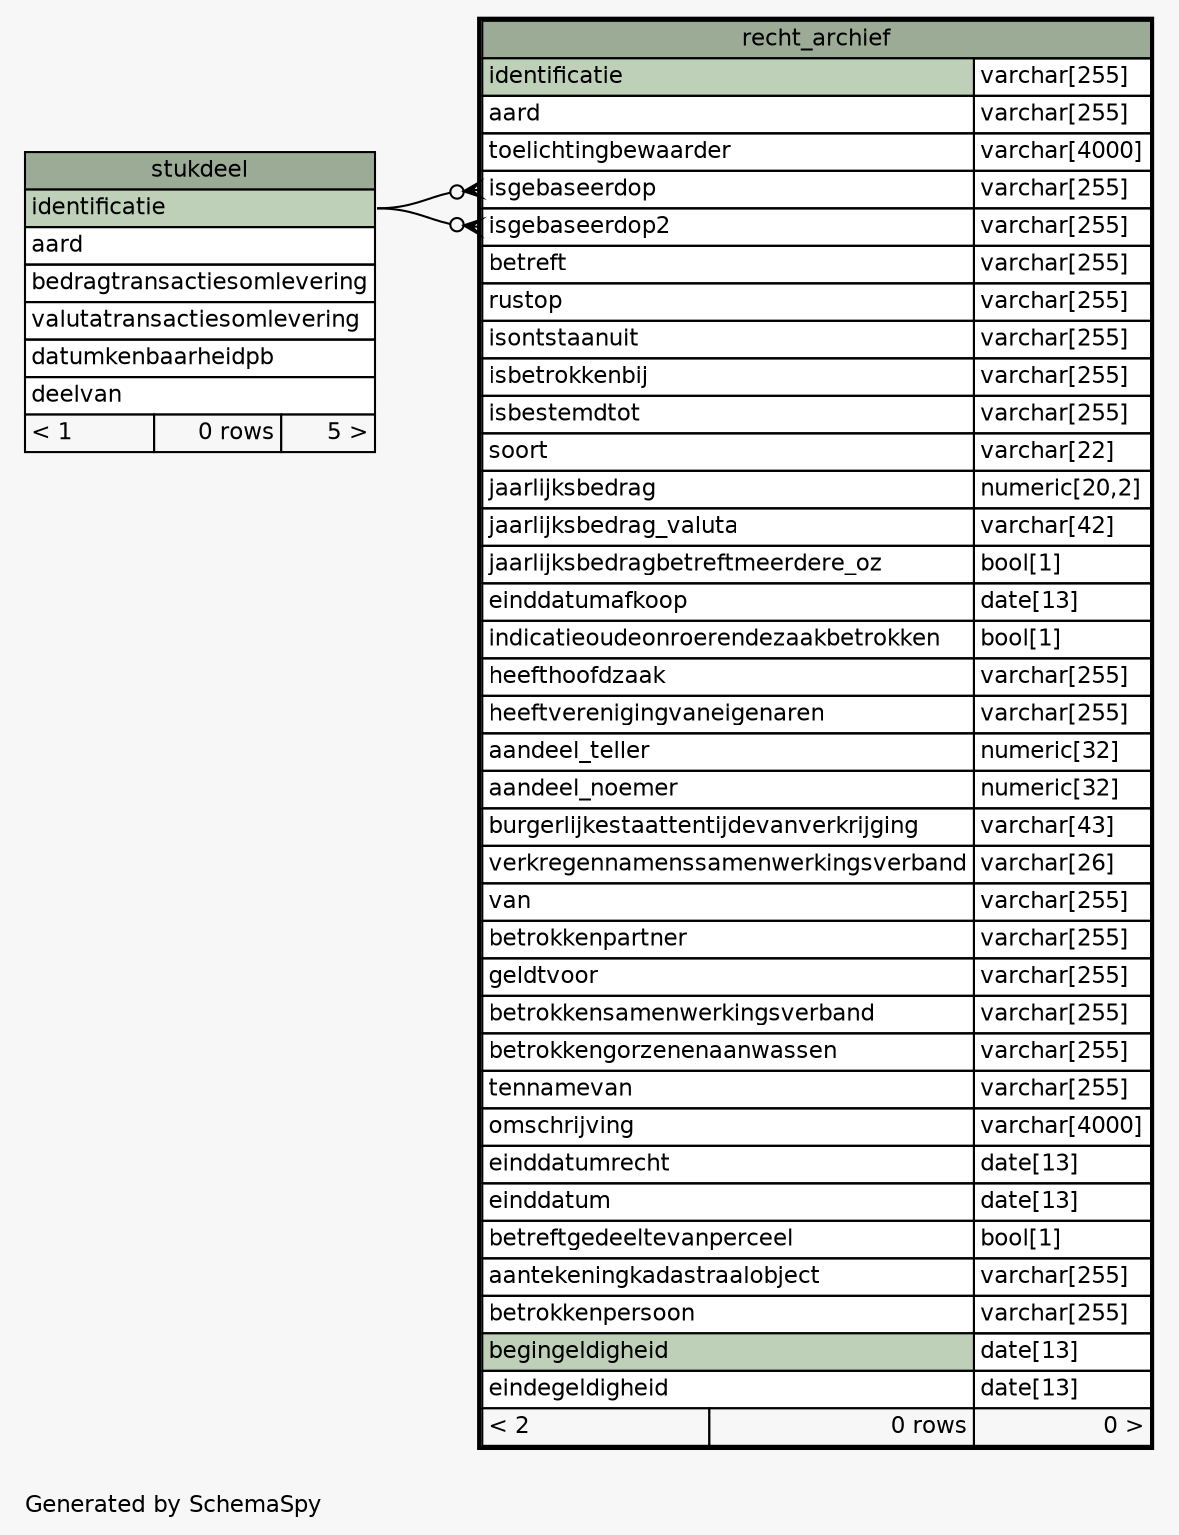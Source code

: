 // dot 2.43.0 on Linux 6.5.0-15-generic
// SchemaSpy rev Unknown
digraph "oneDegreeRelationshipsDiagram" {
  graph [
    rankdir="RL"
    bgcolor="#f7f7f7"
    label="\nGenerated by SchemaSpy"
    labeljust="l"
    nodesep="0.18"
    ranksep="0.46"
    fontname="Helvetica"
    fontsize="11"
  ];
  node [
    fontname="Helvetica"
    fontsize="11"
    shape="plaintext"
  ];
  edge [
    arrowsize="0.8"
  ];
  "recht_archief":"isgebaseerdop":w -> "stukdeel":"identificatie":e [arrowhead=none dir=back arrowtail=crowodot];
  "recht_archief":"isgebaseerdop2":w -> "stukdeel":"identificatie":e [arrowhead=none dir=back arrowtail=crowodot];
  "recht_archief" [
    label=<
    <TABLE BORDER="2" CELLBORDER="1" CELLSPACING="0" BGCOLOR="#ffffff">
      <TR><TD COLSPAN="3" BGCOLOR="#9bab96" ALIGN="CENTER">recht_archief</TD></TR>
      <TR><TD PORT="identificatie" COLSPAN="2" BGCOLOR="#bed1b8" ALIGN="LEFT">identificatie</TD><TD PORT="identificatie.type" ALIGN="LEFT">varchar[255]</TD></TR>
      <TR><TD PORT="aard" COLSPAN="2" ALIGN="LEFT">aard</TD><TD PORT="aard.type" ALIGN="LEFT">varchar[255]</TD></TR>
      <TR><TD PORT="toelichtingbewaarder" COLSPAN="2" ALIGN="LEFT">toelichtingbewaarder</TD><TD PORT="toelichtingbewaarder.type" ALIGN="LEFT">varchar[4000]</TD></TR>
      <TR><TD PORT="isgebaseerdop" COLSPAN="2" ALIGN="LEFT">isgebaseerdop</TD><TD PORT="isgebaseerdop.type" ALIGN="LEFT">varchar[255]</TD></TR>
      <TR><TD PORT="isgebaseerdop2" COLSPAN="2" ALIGN="LEFT">isgebaseerdop2</TD><TD PORT="isgebaseerdop2.type" ALIGN="LEFT">varchar[255]</TD></TR>
      <TR><TD PORT="betreft" COLSPAN="2" ALIGN="LEFT">betreft</TD><TD PORT="betreft.type" ALIGN="LEFT">varchar[255]</TD></TR>
      <TR><TD PORT="rustop" COLSPAN="2" ALIGN="LEFT">rustop</TD><TD PORT="rustop.type" ALIGN="LEFT">varchar[255]</TD></TR>
      <TR><TD PORT="isontstaanuit" COLSPAN="2" ALIGN="LEFT">isontstaanuit</TD><TD PORT="isontstaanuit.type" ALIGN="LEFT">varchar[255]</TD></TR>
      <TR><TD PORT="isbetrokkenbij" COLSPAN="2" ALIGN="LEFT">isbetrokkenbij</TD><TD PORT="isbetrokkenbij.type" ALIGN="LEFT">varchar[255]</TD></TR>
      <TR><TD PORT="isbestemdtot" COLSPAN="2" ALIGN="LEFT">isbestemdtot</TD><TD PORT="isbestemdtot.type" ALIGN="LEFT">varchar[255]</TD></TR>
      <TR><TD PORT="soort" COLSPAN="2" ALIGN="LEFT">soort</TD><TD PORT="soort.type" ALIGN="LEFT">varchar[22]</TD></TR>
      <TR><TD PORT="jaarlijksbedrag" COLSPAN="2" ALIGN="LEFT">jaarlijksbedrag</TD><TD PORT="jaarlijksbedrag.type" ALIGN="LEFT">numeric[20,2]</TD></TR>
      <TR><TD PORT="jaarlijksbedrag_valuta" COLSPAN="2" ALIGN="LEFT">jaarlijksbedrag_valuta</TD><TD PORT="jaarlijksbedrag_valuta.type" ALIGN="LEFT">varchar[42]</TD></TR>
      <TR><TD PORT="jaarlijksbedragbetreftmeerdere_oz" COLSPAN="2" ALIGN="LEFT">jaarlijksbedragbetreftmeerdere_oz</TD><TD PORT="jaarlijksbedragbetreftmeerdere_oz.type" ALIGN="LEFT">bool[1]</TD></TR>
      <TR><TD PORT="einddatumafkoop" COLSPAN="2" ALIGN="LEFT">einddatumafkoop</TD><TD PORT="einddatumafkoop.type" ALIGN="LEFT">date[13]</TD></TR>
      <TR><TD PORT="indicatieoudeonroerendezaakbetrokken" COLSPAN="2" ALIGN="LEFT">indicatieoudeonroerendezaakbetrokken</TD><TD PORT="indicatieoudeonroerendezaakbetrokken.type" ALIGN="LEFT">bool[1]</TD></TR>
      <TR><TD PORT="heefthoofdzaak" COLSPAN="2" ALIGN="LEFT">heefthoofdzaak</TD><TD PORT="heefthoofdzaak.type" ALIGN="LEFT">varchar[255]</TD></TR>
      <TR><TD PORT="heeftverenigingvaneigenaren" COLSPAN="2" ALIGN="LEFT">heeftverenigingvaneigenaren</TD><TD PORT="heeftverenigingvaneigenaren.type" ALIGN="LEFT">varchar[255]</TD></TR>
      <TR><TD PORT="aandeel_teller" COLSPAN="2" ALIGN="LEFT">aandeel_teller</TD><TD PORT="aandeel_teller.type" ALIGN="LEFT">numeric[32]</TD></TR>
      <TR><TD PORT="aandeel_noemer" COLSPAN="2" ALIGN="LEFT">aandeel_noemer</TD><TD PORT="aandeel_noemer.type" ALIGN="LEFT">numeric[32]</TD></TR>
      <TR><TD PORT="burgerlijkestaattentijdevanverkrijging" COLSPAN="2" ALIGN="LEFT">burgerlijkestaattentijdevanverkrijging</TD><TD PORT="burgerlijkestaattentijdevanverkrijging.type" ALIGN="LEFT">varchar[43]</TD></TR>
      <TR><TD PORT="verkregennamenssamenwerkingsverband" COLSPAN="2" ALIGN="LEFT">verkregennamenssamenwerkingsverband</TD><TD PORT="verkregennamenssamenwerkingsverband.type" ALIGN="LEFT">varchar[26]</TD></TR>
      <TR><TD PORT="van" COLSPAN="2" ALIGN="LEFT">van</TD><TD PORT="van.type" ALIGN="LEFT">varchar[255]</TD></TR>
      <TR><TD PORT="betrokkenpartner" COLSPAN="2" ALIGN="LEFT">betrokkenpartner</TD><TD PORT="betrokkenpartner.type" ALIGN="LEFT">varchar[255]</TD></TR>
      <TR><TD PORT="geldtvoor" COLSPAN="2" ALIGN="LEFT">geldtvoor</TD><TD PORT="geldtvoor.type" ALIGN="LEFT">varchar[255]</TD></TR>
      <TR><TD PORT="betrokkensamenwerkingsverband" COLSPAN="2" ALIGN="LEFT">betrokkensamenwerkingsverband</TD><TD PORT="betrokkensamenwerkingsverband.type" ALIGN="LEFT">varchar[255]</TD></TR>
      <TR><TD PORT="betrokkengorzenenaanwassen" COLSPAN="2" ALIGN="LEFT">betrokkengorzenenaanwassen</TD><TD PORT="betrokkengorzenenaanwassen.type" ALIGN="LEFT">varchar[255]</TD></TR>
      <TR><TD PORT="tennamevan" COLSPAN="2" ALIGN="LEFT">tennamevan</TD><TD PORT="tennamevan.type" ALIGN="LEFT">varchar[255]</TD></TR>
      <TR><TD PORT="omschrijving" COLSPAN="2" ALIGN="LEFT">omschrijving</TD><TD PORT="omschrijving.type" ALIGN="LEFT">varchar[4000]</TD></TR>
      <TR><TD PORT="einddatumrecht" COLSPAN="2" ALIGN="LEFT">einddatumrecht</TD><TD PORT="einddatumrecht.type" ALIGN="LEFT">date[13]</TD></TR>
      <TR><TD PORT="einddatum" COLSPAN="2" ALIGN="LEFT">einddatum</TD><TD PORT="einddatum.type" ALIGN="LEFT">date[13]</TD></TR>
      <TR><TD PORT="betreftgedeeltevanperceel" COLSPAN="2" ALIGN="LEFT">betreftgedeeltevanperceel</TD><TD PORT="betreftgedeeltevanperceel.type" ALIGN="LEFT">bool[1]</TD></TR>
      <TR><TD PORT="aantekeningkadastraalobject" COLSPAN="2" ALIGN="LEFT">aantekeningkadastraalobject</TD><TD PORT="aantekeningkadastraalobject.type" ALIGN="LEFT">varchar[255]</TD></TR>
      <TR><TD PORT="betrokkenpersoon" COLSPAN="2" ALIGN="LEFT">betrokkenpersoon</TD><TD PORT="betrokkenpersoon.type" ALIGN="LEFT">varchar[255]</TD></TR>
      <TR><TD PORT="begingeldigheid" COLSPAN="2" BGCOLOR="#bed1b8" ALIGN="LEFT">begingeldigheid</TD><TD PORT="begingeldigheid.type" ALIGN="LEFT">date[13]</TD></TR>
      <TR><TD PORT="eindegeldigheid" COLSPAN="2" ALIGN="LEFT">eindegeldigheid</TD><TD PORT="eindegeldigheid.type" ALIGN="LEFT">date[13]</TD></TR>
      <TR><TD ALIGN="LEFT" BGCOLOR="#f7f7f7">&lt; 2</TD><TD ALIGN="RIGHT" BGCOLOR="#f7f7f7">0 rows</TD><TD ALIGN="RIGHT" BGCOLOR="#f7f7f7">0 &gt;</TD></TR>
    </TABLE>>
    URL="recht_archief.html"
    tooltip="recht_archief"
  ];
  "stukdeel" [
    label=<
    <TABLE BORDER="0" CELLBORDER="1" CELLSPACING="0" BGCOLOR="#ffffff">
      <TR><TD COLSPAN="3" BGCOLOR="#9bab96" ALIGN="CENTER">stukdeel</TD></TR>
      <TR><TD PORT="identificatie" COLSPAN="3" BGCOLOR="#bed1b8" ALIGN="LEFT">identificatie</TD></TR>
      <TR><TD PORT="aard" COLSPAN="3" ALIGN="LEFT">aard</TD></TR>
      <TR><TD PORT="bedragtransactiesomlevering" COLSPAN="3" ALIGN="LEFT">bedragtransactiesomlevering</TD></TR>
      <TR><TD PORT="valutatransactiesomlevering" COLSPAN="3" ALIGN="LEFT">valutatransactiesomlevering</TD></TR>
      <TR><TD PORT="datumkenbaarheidpb" COLSPAN="3" ALIGN="LEFT">datumkenbaarheidpb</TD></TR>
      <TR><TD PORT="deelvan" COLSPAN="3" ALIGN="LEFT">deelvan</TD></TR>
      <TR><TD ALIGN="LEFT" BGCOLOR="#f7f7f7">&lt; 1</TD><TD ALIGN="RIGHT" BGCOLOR="#f7f7f7">0 rows</TD><TD ALIGN="RIGHT" BGCOLOR="#f7f7f7">5 &gt;</TD></TR>
    </TABLE>>
    URL="stukdeel.html"
    tooltip="stukdeel"
  ];
}

